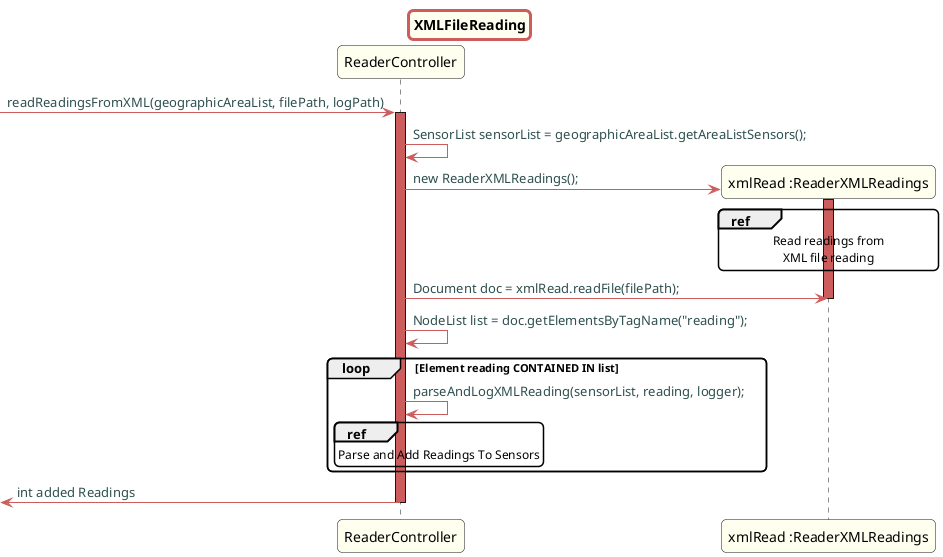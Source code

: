 @startuml

skinparam titleBorderRoundCorner 10
skinparam titleBorderThickness 3
skinparam titleBorderColor indianred
skinparam titleBackgroundColor ivory
skinparam FontName quicksand

skinparam actor {
  BorderColor indianred
  }

skinparam sequence {
  LifeLineBackgroundColor indianred
  ParticipantBackgroundColor ivory
}

skinparam roundcorner 10

skinparam component {
  arrowThickness 1
  ArrowFontName Verdana
  ArrowColor indianred
  ArrowFontColor darkslategrey
}



title XMLFileReading
-> ReaderController: readReadingsFromXML(geographicAreaList, filePath, logPath)
activate ReaderController

ReaderController -> ReaderController: SensorList sensorList = geographicAreaList.getAreaListSensors();
create "xmlRead :ReaderXMLReadings"
ReaderController -> "xmlRead :ReaderXMLReadings": new ReaderXMLReadings();
activate "xmlRead :ReaderXMLReadings"
ref over "xmlRead :ReaderXMLReadings"
Read readings from
XML file reading
end ref
ReaderController -> "xmlRead :ReaderXMLReadings": Document doc = xmlRead.readFile(filePath);
deactivate "xmlRead :ReaderXMLReadings"

ReaderController -> ReaderController: NodeList list = doc.getElementsByTagName("reading");

loop  Element reading CONTAINED IN list
ReaderController -> ReaderController: parseAndLogXMLReading(sensorList, reading, logger);
ref over ReaderController
Parse and Add Readings To Sensors
end ref

end

<- ReaderController: int added Readings
deactivate "ReaderController"

@enduml